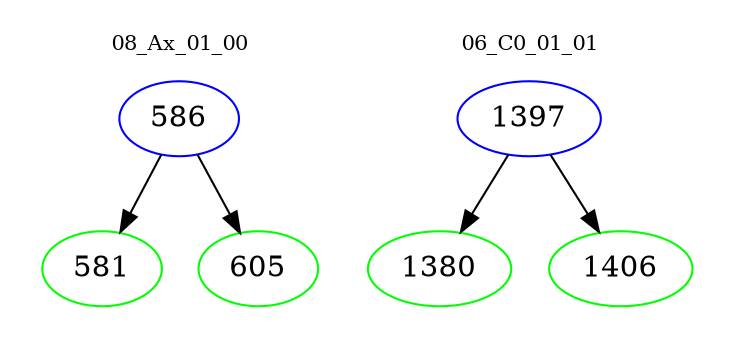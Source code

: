 digraph{
subgraph cluster_0 {
color = white
label = "08_Ax_01_00";
fontsize=10;
T0_586 [label="586", color="blue"]
T0_586 -> T0_581 [color="black"]
T0_581 [label="581", color="green"]
T0_586 -> T0_605 [color="black"]
T0_605 [label="605", color="green"]
}
subgraph cluster_1 {
color = white
label = "06_C0_01_01";
fontsize=10;
T1_1397 [label="1397", color="blue"]
T1_1397 -> T1_1380 [color="black"]
T1_1380 [label="1380", color="green"]
T1_1397 -> T1_1406 [color="black"]
T1_1406 [label="1406", color="green"]
}
}
